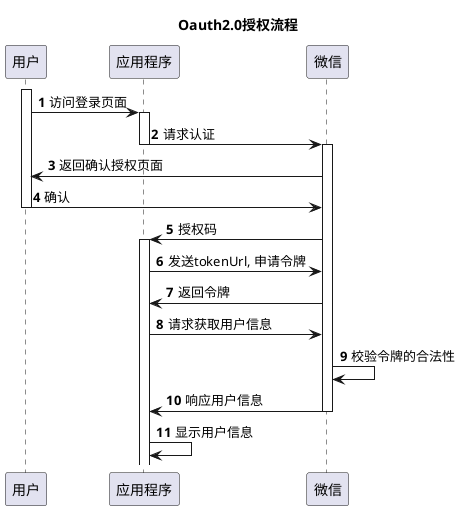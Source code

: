 @startuml
title Oauth2.0授权流程

participant 用户 as user
participant 应用程序 as application
participant 微信 as weixin

autonumber
activate user
user -> application: 访问登录页面
activate application
application -> weixin: 请求认证
deactivate application
activate weixin
weixin -> user: 返回确认授权页面
user -> weixin: 确认
deactivate user
weixin -> application: 授权码
activate application
application -> weixin: 发送tokenUrl, 申请令牌
weixin -> application: 返回令牌
application -> weixin: 请求获取用户信息
weixin -> weixin: 校验令牌的合法性
weixin -> application: 响应用户信息
deactivate weixin
application -> application: 显示用户信息
@enduml